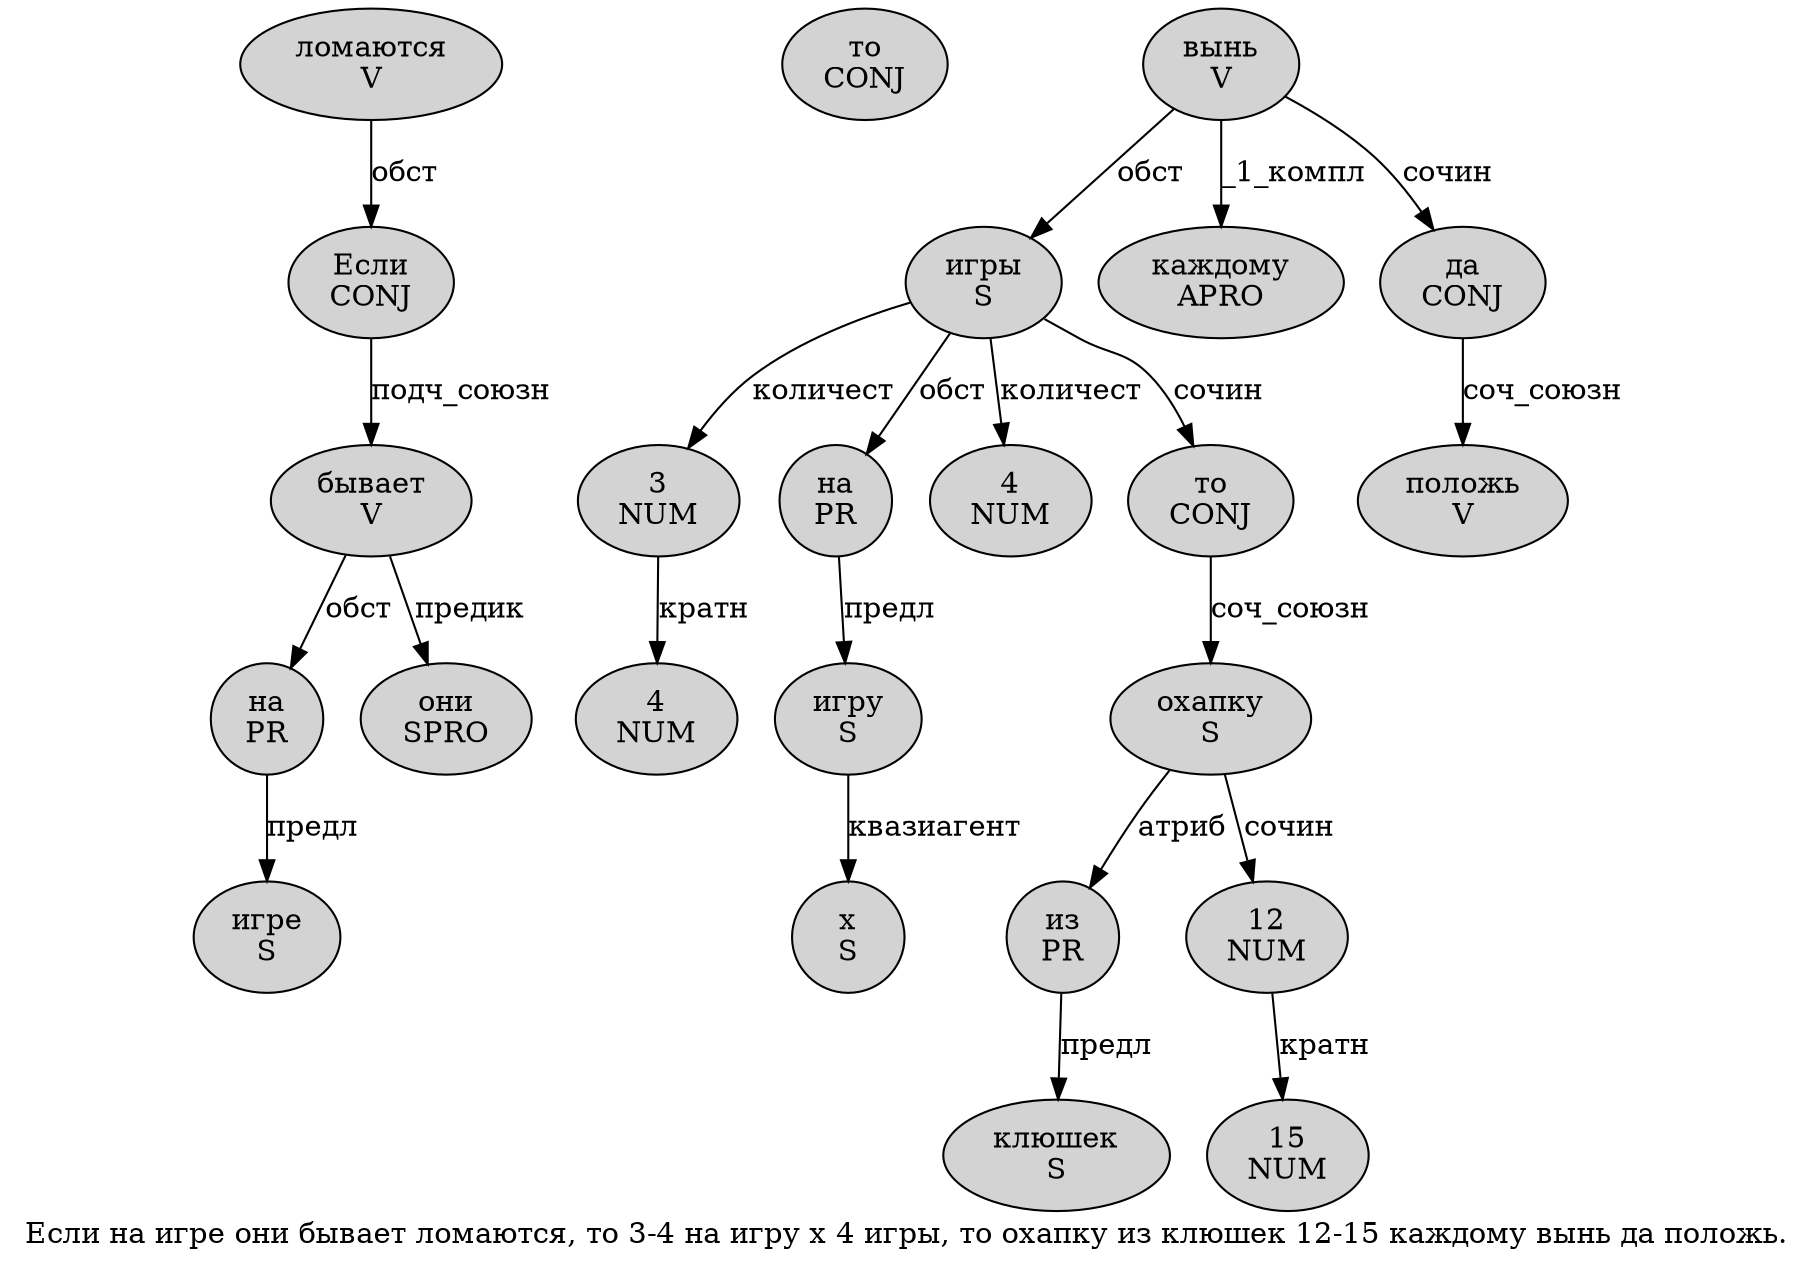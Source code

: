 digraph SENTENCE_3336 {
	graph [label="Если на игре они бывает ломаются, то 3-4 на игру х 4 игры, то охапку из клюшек 12-15 каждому вынь да положь."]
	node [style=filled]
		0 [label="Если
CONJ" color="" fillcolor=lightgray penwidth=1 shape=ellipse]
		1 [label="на
PR" color="" fillcolor=lightgray penwidth=1 shape=ellipse]
		2 [label="игре
S" color="" fillcolor=lightgray penwidth=1 shape=ellipse]
		3 [label="они
SPRO" color="" fillcolor=lightgray penwidth=1 shape=ellipse]
		4 [label="бывает
V" color="" fillcolor=lightgray penwidth=1 shape=ellipse]
		5 [label="ломаются
V" color="" fillcolor=lightgray penwidth=1 shape=ellipse]
		7 [label="то
CONJ" color="" fillcolor=lightgray penwidth=1 shape=ellipse]
		8 [label="3
NUM" color="" fillcolor=lightgray penwidth=1 shape=ellipse]
		10 [label="4
NUM" color="" fillcolor=lightgray penwidth=1 shape=ellipse]
		11 [label="на
PR" color="" fillcolor=lightgray penwidth=1 shape=ellipse]
		12 [label="игру
S" color="" fillcolor=lightgray penwidth=1 shape=ellipse]
		13 [label="х
S" color="" fillcolor=lightgray penwidth=1 shape=ellipse]
		14 [label="4
NUM" color="" fillcolor=lightgray penwidth=1 shape=ellipse]
		15 [label="игры
S" color="" fillcolor=lightgray penwidth=1 shape=ellipse]
		17 [label="то
CONJ" color="" fillcolor=lightgray penwidth=1 shape=ellipse]
		18 [label="охапку
S" color="" fillcolor=lightgray penwidth=1 shape=ellipse]
		19 [label="из
PR" color="" fillcolor=lightgray penwidth=1 shape=ellipse]
		20 [label="клюшек
S" color="" fillcolor=lightgray penwidth=1 shape=ellipse]
		21 [label="12
NUM" color="" fillcolor=lightgray penwidth=1 shape=ellipse]
		23 [label="15
NUM" color="" fillcolor=lightgray penwidth=1 shape=ellipse]
		24 [label="каждому
APRO" color="" fillcolor=lightgray penwidth=1 shape=ellipse]
		25 [label="вынь
V" color="" fillcolor=lightgray penwidth=1 shape=ellipse]
		26 [label="да
CONJ" color="" fillcolor=lightgray penwidth=1 shape=ellipse]
		27 [label="положь
V" color="" fillcolor=lightgray penwidth=1 shape=ellipse]
			26 -> 27 [label="соч_союзн"]
			18 -> 19 [label="атриб"]
			18 -> 21 [label="сочин"]
			12 -> 13 [label="квазиагент"]
			0 -> 4 [label="подч_союзн"]
			15 -> 8 [label="количест"]
			15 -> 11 [label="обст"]
			15 -> 14 [label="количест"]
			15 -> 17 [label="сочин"]
			1 -> 2 [label="предл"]
			21 -> 23 [label="кратн"]
			17 -> 18 [label="соч_союзн"]
			5 -> 0 [label="обст"]
			8 -> 10 [label="кратн"]
			11 -> 12 [label="предл"]
			19 -> 20 [label="предл"]
			4 -> 1 [label="обст"]
			4 -> 3 [label="предик"]
			25 -> 15 [label="обст"]
			25 -> 24 [label="_1_компл"]
			25 -> 26 [label="сочин"]
}